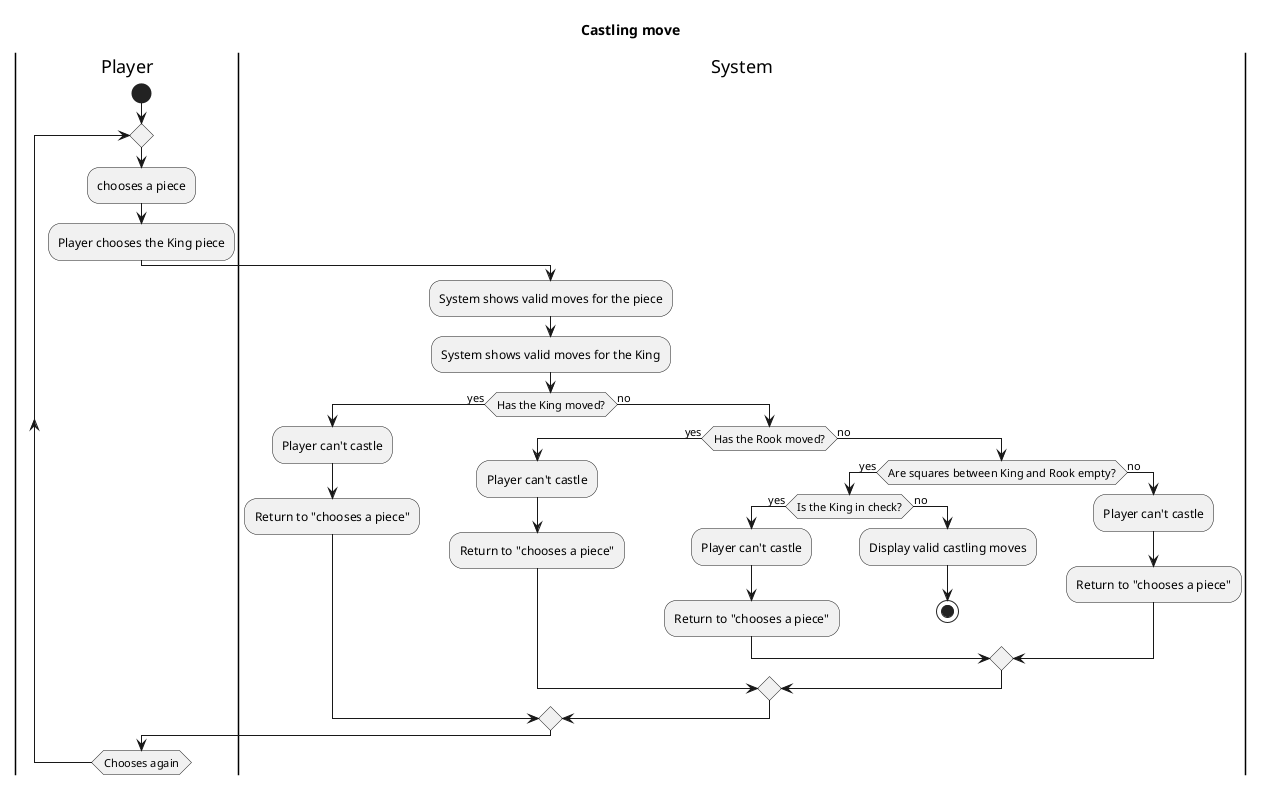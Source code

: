@startuml castling
title "Castling move"
|Player|
start
repeat
    :chooses a piece;
    :Player chooses the King piece;

    |System|
    :System shows valid moves for the piece;
    :System shows valid moves for the King;

    if (Has the King moved?) then (yes)
        :Player can't castle;
        :Return to "chooses a piece";
    else (no)
        if (Has the Rook moved?) then (yes)
            :Player can't castle;
            :Return to "chooses a piece";
        else (no)
            if (Are squares between King and Rook empty?) then (yes)
                if (Is the King in check?) then (yes)
                    :Player can't castle;
                    :Return to "chooses a piece";
                else (no)
                    :Display valid castling moves;
                    stop
                endif
            else (no)
                :Player can't castle;
                :Return to "chooses a piece";
            endif
        endif
    endif
|Player|
repeat while (Chooses again)

@enduml
